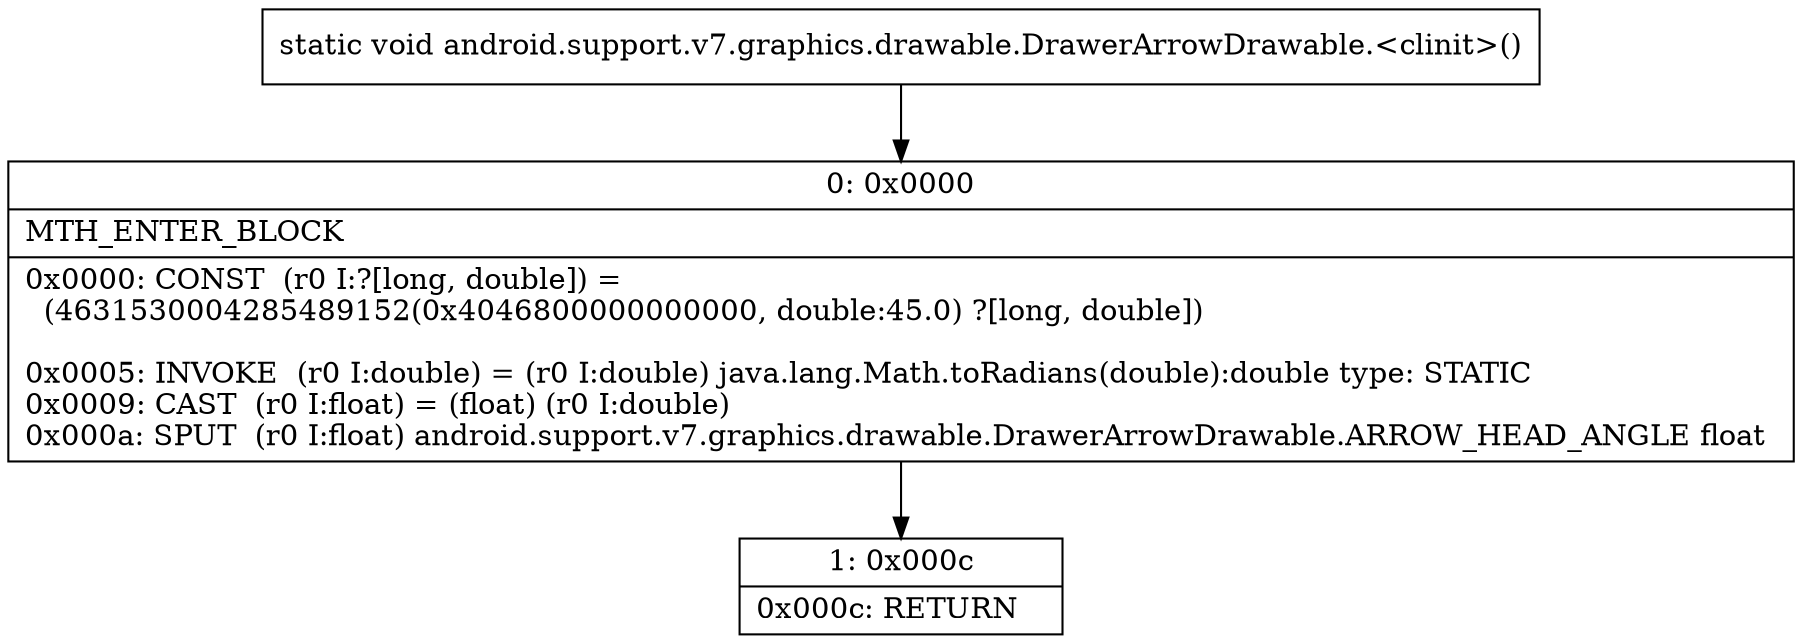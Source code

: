digraph "CFG forandroid.support.v7.graphics.drawable.DrawerArrowDrawable.\<clinit\>()V" {
Node_0 [shape=record,label="{0\:\ 0x0000|MTH_ENTER_BLOCK\l|0x0000: CONST  (r0 I:?[long, double]) = \l  (4631530004285489152(0x4046800000000000, double:45.0) ?[long, double])\l \l0x0005: INVOKE  (r0 I:double) = (r0 I:double) java.lang.Math.toRadians(double):double type: STATIC \l0x0009: CAST  (r0 I:float) = (float) (r0 I:double) \l0x000a: SPUT  (r0 I:float) android.support.v7.graphics.drawable.DrawerArrowDrawable.ARROW_HEAD_ANGLE float \l}"];
Node_1 [shape=record,label="{1\:\ 0x000c|0x000c: RETURN   \l}"];
MethodNode[shape=record,label="{static void android.support.v7.graphics.drawable.DrawerArrowDrawable.\<clinit\>() }"];
MethodNode -> Node_0;
Node_0 -> Node_1;
}

